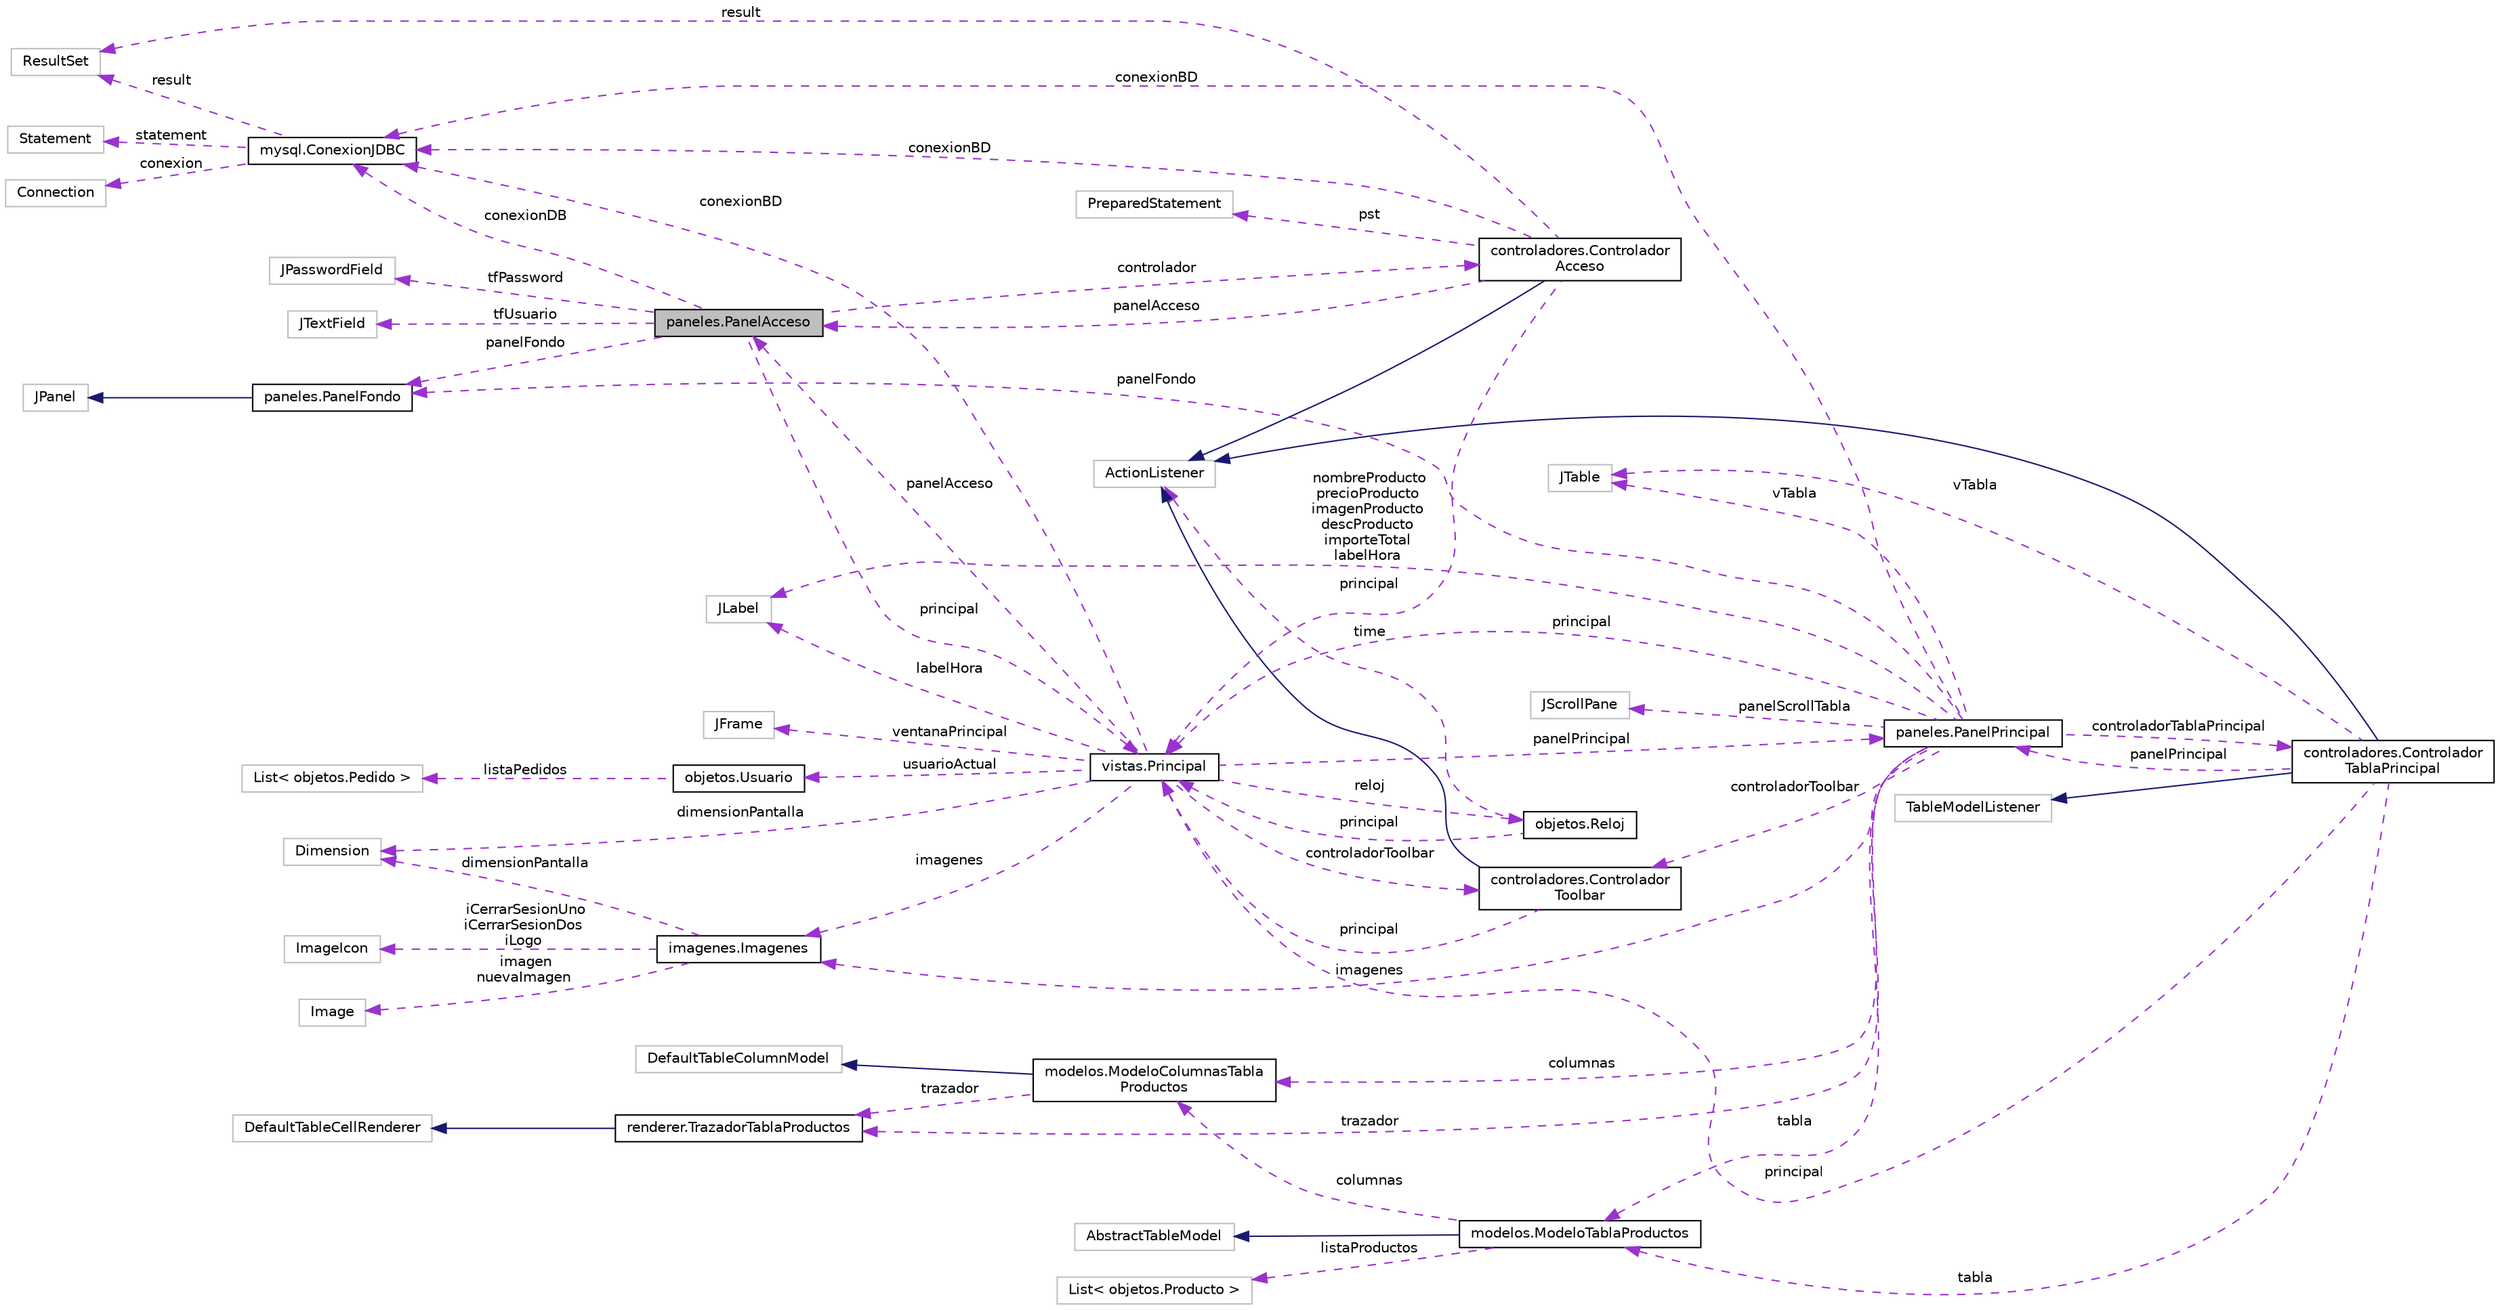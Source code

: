 digraph "paneles.PanelAcceso"
{
  edge [fontname="Helvetica",fontsize="10",labelfontname="Helvetica",labelfontsize="10"];
  node [fontname="Helvetica",fontsize="10",shape=record];
  rankdir="LR";
  Node1 [label="paneles.PanelAcceso",height=0.2,width=0.4,color="black", fillcolor="grey75", style="filled", fontcolor="black"];
  Node2 -> Node1 [dir="back",color="darkorchid3",fontsize="10",style="dashed",label=" tfUsuario" ,fontname="Helvetica"];
  Node2 [label="JTextField",height=0.2,width=0.4,color="grey75", fillcolor="white", style="filled"];
  Node3 -> Node1 [dir="back",color="darkorchid3",fontsize="10",style="dashed",label=" conexionDB" ,fontname="Helvetica"];
  Node3 [label="mysql.ConexionJDBC",height=0.2,width=0.4,color="black", fillcolor="white", style="filled",URL="$classmysql_1_1_conexion_j_d_b_c.html"];
  Node4 -> Node3 [dir="back",color="darkorchid3",fontsize="10",style="dashed",label=" statement" ,fontname="Helvetica"];
  Node4 [label="Statement",height=0.2,width=0.4,color="grey75", fillcolor="white", style="filled"];
  Node5 -> Node3 [dir="back",color="darkorchid3",fontsize="10",style="dashed",label=" conexion" ,fontname="Helvetica"];
  Node5 [label="Connection",height=0.2,width=0.4,color="grey75", fillcolor="white", style="filled"];
  Node6 -> Node3 [dir="back",color="darkorchid3",fontsize="10",style="dashed",label=" result" ,fontname="Helvetica"];
  Node6 [label="ResultSet",height=0.2,width=0.4,color="grey75", fillcolor="white", style="filled"];
  Node7 -> Node1 [dir="back",color="darkorchid3",fontsize="10",style="dashed",label=" tfPassword" ,fontname="Helvetica"];
  Node7 [label="JPasswordField",height=0.2,width=0.4,color="grey75", fillcolor="white", style="filled"];
  Node8 -> Node1 [dir="back",color="darkorchid3",fontsize="10",style="dashed",label=" panelFondo" ,fontname="Helvetica"];
  Node8 [label="paneles.PanelFondo",height=0.2,width=0.4,color="black", fillcolor="white", style="filled",URL="$classpaneles_1_1_panel_fondo.html"];
  Node9 -> Node8 [dir="back",color="midnightblue",fontsize="10",style="solid",fontname="Helvetica"];
  Node9 [label="JPanel",height=0.2,width=0.4,color="grey75", fillcolor="white", style="filled"];
  Node10 -> Node1 [dir="back",color="darkorchid3",fontsize="10",style="dashed",label=" controlador" ,fontname="Helvetica"];
  Node10 [label="controladores.Controlador\lAcceso",height=0.2,width=0.4,color="black", fillcolor="white", style="filled",URL="$classcontroladores_1_1_controlador_acceso.html"];
  Node11 -> Node10 [dir="back",color="midnightblue",fontsize="10",style="solid",fontname="Helvetica"];
  Node11 [label="ActionListener",height=0.2,width=0.4,color="grey75", fillcolor="white", style="filled"];
  Node3 -> Node10 [dir="back",color="darkorchid3",fontsize="10",style="dashed",label=" conexionBD" ,fontname="Helvetica"];
  Node1 -> Node10 [dir="back",color="darkorchid3",fontsize="10",style="dashed",label=" panelAcceso" ,fontname="Helvetica"];
  Node12 -> Node10 [dir="back",color="darkorchid3",fontsize="10",style="dashed",label=" pst" ,fontname="Helvetica"];
  Node12 [label="PreparedStatement",height=0.2,width=0.4,color="grey75", fillcolor="white", style="filled"];
  Node13 -> Node10 [dir="back",color="darkorchid3",fontsize="10",style="dashed",label=" principal" ,fontname="Helvetica"];
  Node13 [label="vistas.Principal",height=0.2,width=0.4,color="black", fillcolor="white", style="filled",URL="$classvistas_1_1_principal.html"];
  Node14 -> Node13 [dir="back",color="darkorchid3",fontsize="10",style="dashed",label=" reloj" ,fontname="Helvetica"];
  Node14 [label="objetos.Reloj",height=0.2,width=0.4,color="black", fillcolor="white", style="filled",URL="$classobjetos_1_1_reloj.html"];
  Node11 -> Node14 [dir="back",color="darkorchid3",fontsize="10",style="dashed",label=" time" ,fontname="Helvetica"];
  Node13 -> Node14 [dir="back",color="darkorchid3",fontsize="10",style="dashed",label=" principal" ,fontname="Helvetica"];
  Node15 -> Node13 [dir="back",color="darkorchid3",fontsize="10",style="dashed",label=" panelPrincipal" ,fontname="Helvetica"];
  Node15 [label="paneles.PanelPrincipal",height=0.2,width=0.4,color="black", fillcolor="white", style="filled",URL="$classpaneles_1_1_panel_principal.html"];
  Node16 -> Node15 [dir="back",color="darkorchid3",fontsize="10",style="dashed",label=" controladorTablaPrincipal" ,fontname="Helvetica"];
  Node16 [label="controladores.Controlador\lTablaPrincipal",height=0.2,width=0.4,color="black", fillcolor="white", style="filled",URL="$classcontroladores_1_1_controlador_tabla_principal.html"];
  Node11 -> Node16 [dir="back",color="midnightblue",fontsize="10",style="solid",fontname="Helvetica"];
  Node17 -> Node16 [dir="back",color="midnightblue",fontsize="10",style="solid",fontname="Helvetica"];
  Node17 [label="TableModelListener",height=0.2,width=0.4,color="grey75", fillcolor="white", style="filled"];
  Node15 -> Node16 [dir="back",color="darkorchid3",fontsize="10",style="dashed",label=" panelPrincipal" ,fontname="Helvetica"];
  Node18 -> Node16 [dir="back",color="darkorchid3",fontsize="10",style="dashed",label=" vTabla" ,fontname="Helvetica"];
  Node18 [label="JTable",height=0.2,width=0.4,color="grey75", fillcolor="white", style="filled"];
  Node13 -> Node16 [dir="back",color="darkorchid3",fontsize="10",style="dashed",label=" principal" ,fontname="Helvetica"];
  Node19 -> Node16 [dir="back",color="darkorchid3",fontsize="10",style="dashed",label=" tabla" ,fontname="Helvetica"];
  Node19 [label="modelos.ModeloTablaProductos",height=0.2,width=0.4,color="black", fillcolor="white", style="filled",URL="$classmodelos_1_1_modelo_tabla_productos.html"];
  Node20 -> Node19 [dir="back",color="midnightblue",fontsize="10",style="solid",fontname="Helvetica"];
  Node20 [label="AbstractTableModel",height=0.2,width=0.4,color="grey75", fillcolor="white", style="filled"];
  Node21 -> Node19 [dir="back",color="darkorchid3",fontsize="10",style="dashed",label=" columnas" ,fontname="Helvetica"];
  Node21 [label="modelos.ModeloColumnasTabla\lProductos",height=0.2,width=0.4,color="black", fillcolor="white", style="filled",URL="$classmodelos_1_1_modelo_columnas_tabla_productos.html"];
  Node22 -> Node21 [dir="back",color="midnightblue",fontsize="10",style="solid",fontname="Helvetica"];
  Node22 [label="DefaultTableColumnModel",height=0.2,width=0.4,color="grey75", fillcolor="white", style="filled"];
  Node23 -> Node21 [dir="back",color="darkorchid3",fontsize="10",style="dashed",label=" trazador" ,fontname="Helvetica"];
  Node23 [label="renderer.TrazadorTablaProductos",height=0.2,width=0.4,color="black", fillcolor="white", style="filled",URL="$classrenderer_1_1_trazador_tabla_productos.html"];
  Node24 -> Node23 [dir="back",color="midnightblue",fontsize="10",style="solid",fontname="Helvetica"];
  Node24 [label="DefaultTableCellRenderer",height=0.2,width=0.4,color="grey75", fillcolor="white", style="filled"];
  Node25 -> Node19 [dir="back",color="darkorchid3",fontsize="10",style="dashed",label=" listaProductos" ,fontname="Helvetica"];
  Node25 [label="List\< objetos.Producto \>",height=0.2,width=0.4,color="grey75", fillcolor="white", style="filled"];
  Node23 -> Node15 [dir="back",color="darkorchid3",fontsize="10",style="dashed",label=" trazador" ,fontname="Helvetica"];
  Node3 -> Node15 [dir="back",color="darkorchid3",fontsize="10",style="dashed",label=" conexionBD" ,fontname="Helvetica"];
  Node26 -> Node15 [dir="back",color="darkorchid3",fontsize="10",style="dashed",label=" controladorToolbar" ,fontname="Helvetica"];
  Node26 [label="controladores.Controlador\lToolbar",height=0.2,width=0.4,color="black", fillcolor="white", style="filled",URL="$classcontroladores_1_1_controlador_toolbar.html"];
  Node11 -> Node26 [dir="back",color="midnightblue",fontsize="10",style="solid",fontname="Helvetica"];
  Node13 -> Node26 [dir="back",color="darkorchid3",fontsize="10",style="dashed",label=" principal" ,fontname="Helvetica"];
  Node18 -> Node15 [dir="back",color="darkorchid3",fontsize="10",style="dashed",label=" vTabla" ,fontname="Helvetica"];
  Node8 -> Node15 [dir="back",color="darkorchid3",fontsize="10",style="dashed",label=" panelFondo" ,fontname="Helvetica"];
  Node21 -> Node15 [dir="back",color="darkorchid3",fontsize="10",style="dashed",label=" columnas" ,fontname="Helvetica"];
  Node27 -> Node15 [dir="back",color="darkorchid3",fontsize="10",style="dashed",label=" nombreProducto\nprecioProducto\nimagenProducto\ndescProducto\nimporteTotal\nlabelHora" ,fontname="Helvetica"];
  Node27 [label="JLabel",height=0.2,width=0.4,color="grey75", fillcolor="white", style="filled"];
  Node28 -> Node15 [dir="back",color="darkorchid3",fontsize="10",style="dashed",label=" imagenes" ,fontname="Helvetica"];
  Node28 [label="imagenes.Imagenes",height=0.2,width=0.4,color="black", fillcolor="white", style="filled",URL="$classimagenes_1_1_imagenes.html"];
  Node29 -> Node28 [dir="back",color="darkorchid3",fontsize="10",style="dashed",label=" iCerrarSesionUno\niCerrarSesionDos\niLogo" ,fontname="Helvetica"];
  Node29 [label="ImageIcon",height=0.2,width=0.4,color="grey75", fillcolor="white", style="filled"];
  Node30 -> Node28 [dir="back",color="darkorchid3",fontsize="10",style="dashed",label=" imagen\nnuevaImagen" ,fontname="Helvetica"];
  Node30 [label="Image",height=0.2,width=0.4,color="grey75", fillcolor="white", style="filled"];
  Node31 -> Node28 [dir="back",color="darkorchid3",fontsize="10",style="dashed",label=" dimensionPantalla" ,fontname="Helvetica"];
  Node31 [label="Dimension",height=0.2,width=0.4,color="grey75", fillcolor="white", style="filled"];
  Node32 -> Node15 [dir="back",color="darkorchid3",fontsize="10",style="dashed",label=" panelScrollTabla" ,fontname="Helvetica"];
  Node32 [label="JScrollPane",height=0.2,width=0.4,color="grey75", fillcolor="white", style="filled"];
  Node19 -> Node15 [dir="back",color="darkorchid3",fontsize="10",style="dashed",label=" tabla" ,fontname="Helvetica"];
  Node13 -> Node15 [dir="back",color="darkorchid3",fontsize="10",style="dashed",label=" principal" ,fontname="Helvetica"];
  Node26 -> Node13 [dir="back",color="darkorchid3",fontsize="10",style="dashed",label=" controladorToolbar" ,fontname="Helvetica"];
  Node33 -> Node13 [dir="back",color="darkorchid3",fontsize="10",style="dashed",label=" usuarioActual" ,fontname="Helvetica"];
  Node33 [label="objetos.Usuario",height=0.2,width=0.4,color="black", fillcolor="white", style="filled",URL="$classobjetos_1_1_usuario.html"];
  Node34 -> Node33 [dir="back",color="darkorchid3",fontsize="10",style="dashed",label=" listaPedidos" ,fontname="Helvetica"];
  Node34 [label="List\< objetos.Pedido \>",height=0.2,width=0.4,color="grey75", fillcolor="white", style="filled"];
  Node3 -> Node13 [dir="back",color="darkorchid3",fontsize="10",style="dashed",label=" conexionBD" ,fontname="Helvetica"];
  Node35 -> Node13 [dir="back",color="darkorchid3",fontsize="10",style="dashed",label=" ventanaPrincipal" ,fontname="Helvetica"];
  Node35 [label="JFrame",height=0.2,width=0.4,color="grey75", fillcolor="white", style="filled"];
  Node1 -> Node13 [dir="back",color="darkorchid3",fontsize="10",style="dashed",label=" panelAcceso" ,fontname="Helvetica"];
  Node31 -> Node13 [dir="back",color="darkorchid3",fontsize="10",style="dashed",label=" dimensionPantalla" ,fontname="Helvetica"];
  Node27 -> Node13 [dir="back",color="darkorchid3",fontsize="10",style="dashed",label=" labelHora" ,fontname="Helvetica"];
  Node28 -> Node13 [dir="back",color="darkorchid3",fontsize="10",style="dashed",label=" imagenes" ,fontname="Helvetica"];
  Node6 -> Node10 [dir="back",color="darkorchid3",fontsize="10",style="dashed",label=" result" ,fontname="Helvetica"];
  Node13 -> Node1 [dir="back",color="darkorchid3",fontsize="10",style="dashed",label=" principal" ,fontname="Helvetica"];
}
